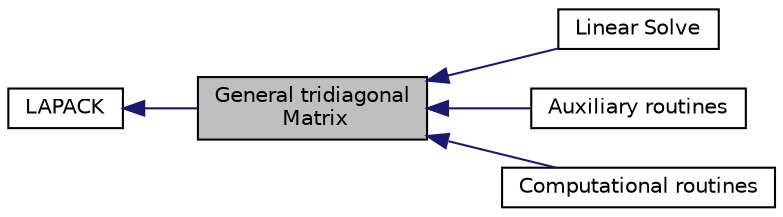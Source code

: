 digraph "General tridiagonal Matrix"
{
  edge [fontname="Helvetica",fontsize="10",labelfontname="Helvetica",labelfontsize="10"];
  node [fontname="Helvetica",fontsize="10",shape=record];
  rankdir=LR;
  Node2 [label="Linear Solve",height=0.2,width=0.4,color="black", fillcolor="white", style="filled",URL="$group__solve_g_t.html"];
  Node4 [label="Auxiliary routines",height=0.2,width=0.4,color="black", fillcolor="white", style="filled",URL="$group__auxiliary_g_t.html"];
  Node0 [label="General tridiagonal\l Matrix",height=0.2,width=0.4,color="black", fillcolor="grey75", style="filled" fontcolor="black"];
  Node1 [label="LAPACK",height=0.2,width=0.4,color="black", fillcolor="white", style="filled",URL="$group__lapack.html"];
  Node3 [label="Computational routines",height=0.2,width=0.4,color="black", fillcolor="white", style="filled",URL="$group__computational_g_t.html"];
  Node1->Node0 [shape=plaintext, color="midnightblue", dir="back", style="solid"];
  Node0->Node2 [shape=plaintext, color="midnightblue", dir="back", style="solid"];
  Node0->Node3 [shape=plaintext, color="midnightblue", dir="back", style="solid"];
  Node0->Node4 [shape=plaintext, color="midnightblue", dir="back", style="solid"];
}
